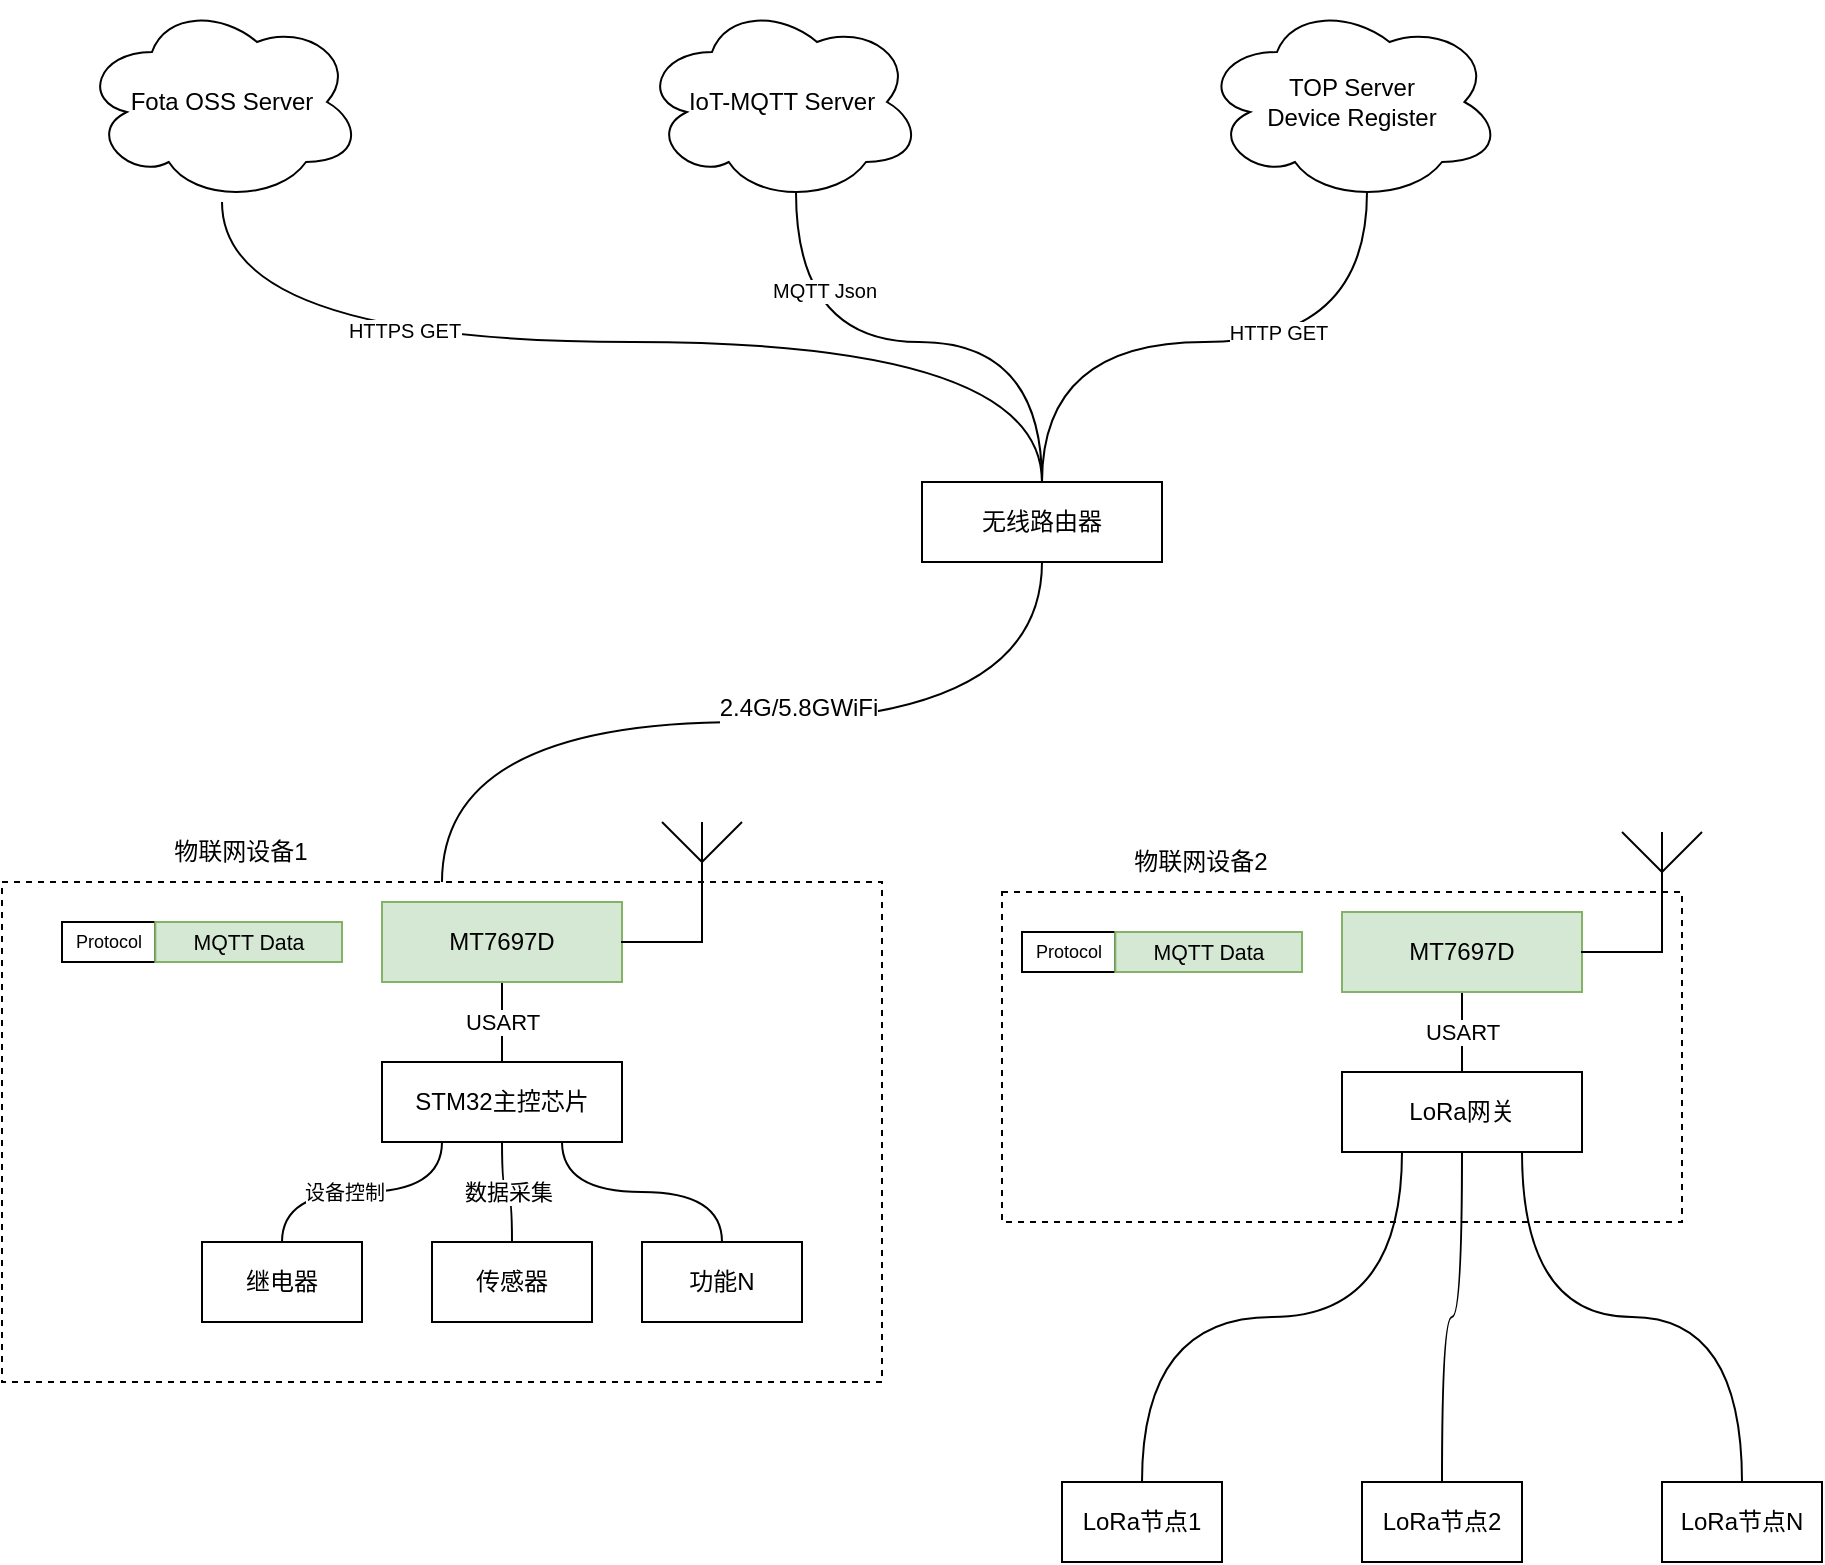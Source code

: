 <mxfile version="12.4.8" type="github">
  <diagram id="uEFxOKB--ZDihy7HPuEc" name="第 1 页">
    <mxGraphModel dx="834" dy="431" grid="1" gridSize="10" guides="1" tooltips="1" connect="1" arrows="1" fold="1" page="1" pageScale="1" pageWidth="1169" pageHeight="827" math="0" shadow="0">
      <root>
        <mxCell id="0"/>
        <mxCell id="1" parent="0"/>
        <mxCell id="xuZbQlAt7XbXwIj1dRuo-11" style="edgeStyle=orthogonalEdgeStyle;rounded=0;orthogonalLoop=1;jettySize=auto;html=1;exitX=0.5;exitY=0;exitDx=0;exitDy=0;endArrow=none;endFill=0;curved=1;" edge="1" parent="1" source="dlpDQkjk9Ghl0g33a65h-2" target="xuZbQlAt7XbXwIj1dRuo-9">
          <mxGeometry relative="1" as="geometry"/>
        </mxCell>
        <mxCell id="xuZbQlAt7XbXwIj1dRuo-23" value="2.4G/5.8GWiFi" style="text;html=1;align=center;verticalAlign=middle;resizable=0;points=[];labelBackgroundColor=#ffffff;" vertex="1" connectable="0" parent="xuZbQlAt7XbXwIj1dRuo-11">
          <mxGeometry x="0.368" y="3" relative="1" as="geometry">
            <mxPoint x="-57" y="-4" as="offset"/>
          </mxGeometry>
        </mxCell>
        <mxCell id="dlpDQkjk9Ghl0g33a65h-2" value="" style="rounded=0;whiteSpace=wrap;html=1;dashed=1;" parent="1" vertex="1">
          <mxGeometry x="120" y="500" width="440" height="250" as="geometry"/>
        </mxCell>
        <mxCell id="xuZbQlAt7XbXwIj1dRuo-3" value="USART" style="edgeStyle=orthogonalEdgeStyle;rounded=0;orthogonalLoop=1;jettySize=auto;html=1;exitX=0.5;exitY=1;exitDx=0;exitDy=0;entryX=0.5;entryY=0;entryDx=0;entryDy=0;endArrow=none;endFill=0;" edge="1" parent="1" source="dlpDQkjk9Ghl0g33a65h-3" target="Uirxl9wFZF3BG0lqKNT9-1">
          <mxGeometry relative="1" as="geometry"/>
        </mxCell>
        <mxCell id="dlpDQkjk9Ghl0g33a65h-3" value="MT7697D" style="rounded=0;whiteSpace=wrap;html=1;fillColor=#d5e8d4;strokeColor=#82b366;" parent="1" vertex="1">
          <mxGeometry x="310" y="510" width="120" height="40" as="geometry"/>
        </mxCell>
        <mxCell id="7Usn7wG0eWf6IEYnhf6R-1" value="IoT-MQTT Server" style="ellipse;shape=cloud;whiteSpace=wrap;html=1;" parent="1" vertex="1">
          <mxGeometry x="440" y="60" width="140" height="100" as="geometry"/>
        </mxCell>
        <mxCell id="7Usn7wG0eWf6IEYnhf6R-2" value="TOP Server&lt;br&gt;Device Register" style="ellipse;shape=cloud;whiteSpace=wrap;html=1;" parent="1" vertex="1">
          <mxGeometry x="720" y="60" width="150" height="100" as="geometry"/>
        </mxCell>
        <mxCell id="7Usn7wG0eWf6IEYnhf6R-3" value="Fota OSS Server" style="ellipse;shape=cloud;whiteSpace=wrap;html=1;" parent="1" vertex="1">
          <mxGeometry x="160" y="60" width="140" height="100" as="geometry"/>
        </mxCell>
        <mxCell id="xuZbQlAt7XbXwIj1dRuo-20" style="edgeStyle=orthogonalEdgeStyle;curved=1;rounded=0;orthogonalLoop=1;jettySize=auto;html=1;exitX=0.25;exitY=1;exitDx=0;exitDy=0;endArrow=none;endFill=0;" edge="1" parent="1" source="Uirxl9wFZF3BG0lqKNT9-1" target="xuZbQlAt7XbXwIj1dRuo-15">
          <mxGeometry relative="1" as="geometry"/>
        </mxCell>
        <mxCell id="xuZbQlAt7XbXwIj1dRuo-56" value="设备控制" style="text;html=1;align=center;verticalAlign=middle;resizable=0;points=[];labelBackgroundColor=#ffffff;fontSize=10;" vertex="1" connectable="0" parent="xuZbQlAt7XbXwIj1dRuo-20">
          <mxGeometry x="0.147" relative="1" as="geometry">
            <mxPoint as="offset"/>
          </mxGeometry>
        </mxCell>
        <mxCell id="xuZbQlAt7XbXwIj1dRuo-21" value="数据采集" style="edgeStyle=orthogonalEdgeStyle;curved=1;rounded=0;orthogonalLoop=1;jettySize=auto;html=1;exitX=0.5;exitY=1;exitDx=0;exitDy=0;endArrow=none;endFill=0;" edge="1" parent="1" source="Uirxl9wFZF3BG0lqKNT9-1" target="xuZbQlAt7XbXwIj1dRuo-18">
          <mxGeometry relative="1" as="geometry"/>
        </mxCell>
        <mxCell id="xuZbQlAt7XbXwIj1dRuo-22" style="edgeStyle=orthogonalEdgeStyle;curved=1;rounded=0;orthogonalLoop=1;jettySize=auto;html=1;exitX=0.75;exitY=1;exitDx=0;exitDy=0;entryX=0.5;entryY=0;entryDx=0;entryDy=0;endArrow=none;endFill=0;" edge="1" parent="1" source="Uirxl9wFZF3BG0lqKNT9-1" target="xuZbQlAt7XbXwIj1dRuo-19">
          <mxGeometry relative="1" as="geometry"/>
        </mxCell>
        <mxCell id="Uirxl9wFZF3BG0lqKNT9-1" value="STM32主控芯片" style="rounded=0;whiteSpace=wrap;html=1;" parent="1" vertex="1">
          <mxGeometry x="310" y="590" width="120" height="40" as="geometry"/>
        </mxCell>
        <mxCell id="xuZbQlAt7XbXwIj1dRuo-8" value="" style="group" vertex="1" connectable="0" parent="1">
          <mxGeometry x="430" y="470" width="50" height="60" as="geometry"/>
        </mxCell>
        <mxCell id="xuZbQlAt7XbXwIj1dRuo-4" value="" style="shape=partialRectangle;whiteSpace=wrap;html=1;top=0;left=0;fillColor=none;" vertex="1" parent="xuZbQlAt7XbXwIj1dRuo-8">
          <mxGeometry y="20" width="40" height="40" as="geometry"/>
        </mxCell>
        <mxCell id="xuZbQlAt7XbXwIj1dRuo-5" value="" style="endArrow=none;html=1;" edge="1" parent="xuZbQlAt7XbXwIj1dRuo-8">
          <mxGeometry width="50" height="50" relative="1" as="geometry">
            <mxPoint x="40" y="20" as="sourcePoint"/>
            <mxPoint x="60" as="targetPoint"/>
          </mxGeometry>
        </mxCell>
        <mxCell id="xuZbQlAt7XbXwIj1dRuo-6" value="" style="endArrow=none;html=1;" edge="1" parent="xuZbQlAt7XbXwIj1dRuo-8">
          <mxGeometry width="50" height="50" relative="1" as="geometry">
            <mxPoint x="40" y="20" as="sourcePoint"/>
            <mxPoint x="20" as="targetPoint"/>
          </mxGeometry>
        </mxCell>
        <mxCell id="xuZbQlAt7XbXwIj1dRuo-7" value="" style="endArrow=none;html=1;" edge="1" parent="xuZbQlAt7XbXwIj1dRuo-8">
          <mxGeometry width="50" height="50" relative="1" as="geometry">
            <mxPoint x="40" y="20" as="sourcePoint"/>
            <mxPoint x="40" as="targetPoint"/>
          </mxGeometry>
        </mxCell>
        <mxCell id="xuZbQlAt7XbXwIj1dRuo-12" style="edgeStyle=orthogonalEdgeStyle;curved=1;rounded=0;orthogonalLoop=1;jettySize=auto;html=1;exitX=0.5;exitY=0;exitDx=0;exitDy=0;entryX=0.55;entryY=0.95;entryDx=0;entryDy=0;entryPerimeter=0;endArrow=none;endFill=0;" edge="1" parent="1" source="xuZbQlAt7XbXwIj1dRuo-9" target="7Usn7wG0eWf6IEYnhf6R-2">
          <mxGeometry relative="1" as="geometry"/>
        </mxCell>
        <mxCell id="xuZbQlAt7XbXwIj1dRuo-54" value="HTTP GET" style="text;html=1;align=center;verticalAlign=middle;resizable=0;points=[];labelBackgroundColor=#ffffff;fontSize=10;" vertex="1" connectable="0" parent="xuZbQlAt7XbXwIj1dRuo-12">
          <mxGeometry x="0.223" y="5" relative="1" as="geometry">
            <mxPoint as="offset"/>
          </mxGeometry>
        </mxCell>
        <mxCell id="xuZbQlAt7XbXwIj1dRuo-13" style="edgeStyle=orthogonalEdgeStyle;curved=1;rounded=0;orthogonalLoop=1;jettySize=auto;html=1;exitX=0.5;exitY=0;exitDx=0;exitDy=0;entryX=0.55;entryY=0.95;entryDx=0;entryDy=0;entryPerimeter=0;endArrow=none;endFill=0;" edge="1" parent="1" source="xuZbQlAt7XbXwIj1dRuo-9" target="7Usn7wG0eWf6IEYnhf6R-1">
          <mxGeometry relative="1" as="geometry"/>
        </mxCell>
        <mxCell id="xuZbQlAt7XbXwIj1dRuo-52" value="MQTT Json" style="text;html=1;align=center;verticalAlign=middle;resizable=0;points=[];labelBackgroundColor=#ffffff;fontSize=10;" vertex="1" connectable="0" parent="xuZbQlAt7XbXwIj1dRuo-13">
          <mxGeometry x="0.634" y="-14" relative="1" as="geometry">
            <mxPoint as="offset"/>
          </mxGeometry>
        </mxCell>
        <mxCell id="xuZbQlAt7XbXwIj1dRuo-14" style="edgeStyle=orthogonalEdgeStyle;curved=1;rounded=0;orthogonalLoop=1;jettySize=auto;html=1;exitX=0.5;exitY=0;exitDx=0;exitDy=0;endArrow=none;endFill=0;" edge="1" parent="1" source="xuZbQlAt7XbXwIj1dRuo-9" target="7Usn7wG0eWf6IEYnhf6R-3">
          <mxGeometry relative="1" as="geometry"/>
        </mxCell>
        <mxCell id="xuZbQlAt7XbXwIj1dRuo-53" value="HTTPS GET" style="text;html=1;align=center;verticalAlign=middle;resizable=0;points=[];labelBackgroundColor=#ffffff;fontSize=10;" vertex="1" connectable="0" parent="xuZbQlAt7XbXwIj1dRuo-14">
          <mxGeometry x="0.417" y="-6" relative="1" as="geometry">
            <mxPoint as="offset"/>
          </mxGeometry>
        </mxCell>
        <mxCell id="xuZbQlAt7XbXwIj1dRuo-9" value="无线路由器" style="rounded=0;whiteSpace=wrap;html=1;" vertex="1" parent="1">
          <mxGeometry x="580" y="300" width="120" height="40" as="geometry"/>
        </mxCell>
        <mxCell id="xuZbQlAt7XbXwIj1dRuo-15" value="继电器" style="rounded=0;whiteSpace=wrap;html=1;" vertex="1" parent="1">
          <mxGeometry x="220" y="680" width="80" height="40" as="geometry"/>
        </mxCell>
        <mxCell id="xuZbQlAt7XbXwIj1dRuo-18" value="传感器" style="rounded=0;whiteSpace=wrap;html=1;" vertex="1" parent="1">
          <mxGeometry x="335" y="680" width="80" height="40" as="geometry"/>
        </mxCell>
        <mxCell id="xuZbQlAt7XbXwIj1dRuo-19" value="功能N" style="rounded=0;whiteSpace=wrap;html=1;" vertex="1" parent="1">
          <mxGeometry x="440" y="680" width="80" height="40" as="geometry"/>
        </mxCell>
        <mxCell id="xuZbQlAt7XbXwIj1dRuo-32" value="物联网设备1" style="text;html=1;align=center;verticalAlign=middle;resizable=0;points=[];autosize=1;" vertex="1" parent="1">
          <mxGeometry x="199" y="475" width="80" height="20" as="geometry"/>
        </mxCell>
        <mxCell id="xuZbQlAt7XbXwIj1dRuo-51" value="" style="group" vertex="1" connectable="0" parent="1">
          <mxGeometry x="150" y="520" width="140" height="20" as="geometry"/>
        </mxCell>
        <mxCell id="xuZbQlAt7XbXwIj1dRuo-49" value="Protocol" style="rounded=0;whiteSpace=wrap;html=1;fontSize=9;" vertex="1" parent="xuZbQlAt7XbXwIj1dRuo-51">
          <mxGeometry width="46.667" height="20" as="geometry"/>
        </mxCell>
        <mxCell id="xuZbQlAt7XbXwIj1dRuo-50" value="&lt;font style=&quot;font-size: 10.667px&quot;&gt;MQTT Data&lt;/font&gt;" style="rounded=0;whiteSpace=wrap;html=1;fillColor=#d5e8d4;strokeColor=#82b366;fontSize=10;" vertex="1" parent="xuZbQlAt7XbXwIj1dRuo-51">
          <mxGeometry x="46.67" width="93.33" height="20" as="geometry"/>
        </mxCell>
        <mxCell id="xuZbQlAt7XbXwIj1dRuo-57" value="" style="rounded=0;whiteSpace=wrap;html=1;dashed=1;" vertex="1" parent="1">
          <mxGeometry x="620" y="505" width="340" height="165" as="geometry"/>
        </mxCell>
        <mxCell id="xuZbQlAt7XbXwIj1dRuo-58" value="USART" style="edgeStyle=orthogonalEdgeStyle;rounded=0;orthogonalLoop=1;jettySize=auto;html=1;exitX=0.5;exitY=1;exitDx=0;exitDy=0;entryX=0.5;entryY=0;entryDx=0;entryDy=0;endArrow=none;endFill=0;" edge="1" parent="1" source="xuZbQlAt7XbXwIj1dRuo-59" target="xuZbQlAt7XbXwIj1dRuo-64">
          <mxGeometry relative="1" as="geometry"/>
        </mxCell>
        <mxCell id="xuZbQlAt7XbXwIj1dRuo-59" value="MT7697D" style="rounded=0;whiteSpace=wrap;html=1;fillColor=#d5e8d4;strokeColor=#82b366;" vertex="1" parent="1">
          <mxGeometry x="790" y="515" width="120" height="40" as="geometry"/>
        </mxCell>
        <mxCell id="xuZbQlAt7XbXwIj1dRuo-79" style="edgeStyle=orthogonalEdgeStyle;curved=1;rounded=0;orthogonalLoop=1;jettySize=auto;html=1;exitX=0.25;exitY=1;exitDx=0;exitDy=0;entryX=0.5;entryY=0;entryDx=0;entryDy=0;endArrow=none;endFill=0;fontSize=10;" edge="1" parent="1" source="xuZbQlAt7XbXwIj1dRuo-64" target="xuZbQlAt7XbXwIj1dRuo-71">
          <mxGeometry relative="1" as="geometry"/>
        </mxCell>
        <mxCell id="xuZbQlAt7XbXwIj1dRuo-82" style="edgeStyle=orthogonalEdgeStyle;curved=1;rounded=0;orthogonalLoop=1;jettySize=auto;html=1;exitX=0.5;exitY=1;exitDx=0;exitDy=0;entryX=0.5;entryY=0;entryDx=0;entryDy=0;endArrow=none;endFill=0;fontSize=10;" edge="1" parent="1" source="xuZbQlAt7XbXwIj1dRuo-64" target="xuZbQlAt7XbXwIj1dRuo-77">
          <mxGeometry relative="1" as="geometry"/>
        </mxCell>
        <mxCell id="xuZbQlAt7XbXwIj1dRuo-83" style="edgeStyle=orthogonalEdgeStyle;curved=1;rounded=0;orthogonalLoop=1;jettySize=auto;html=1;exitX=0.75;exitY=1;exitDx=0;exitDy=0;endArrow=none;endFill=0;fontSize=10;" edge="1" parent="1" source="xuZbQlAt7XbXwIj1dRuo-64" target="xuZbQlAt7XbXwIj1dRuo-78">
          <mxGeometry relative="1" as="geometry"/>
        </mxCell>
        <mxCell id="xuZbQlAt7XbXwIj1dRuo-64" value="LoRa网关" style="rounded=0;whiteSpace=wrap;html=1;" vertex="1" parent="1">
          <mxGeometry x="790" y="595" width="120" height="40" as="geometry"/>
        </mxCell>
        <mxCell id="xuZbQlAt7XbXwIj1dRuo-65" value="" style="group" vertex="1" connectable="0" parent="1">
          <mxGeometry x="910" y="475" width="50" height="60" as="geometry"/>
        </mxCell>
        <mxCell id="xuZbQlAt7XbXwIj1dRuo-66" value="" style="shape=partialRectangle;whiteSpace=wrap;html=1;top=0;left=0;fillColor=none;" vertex="1" parent="xuZbQlAt7XbXwIj1dRuo-65">
          <mxGeometry y="20" width="40" height="40" as="geometry"/>
        </mxCell>
        <mxCell id="xuZbQlAt7XbXwIj1dRuo-67" value="" style="endArrow=none;html=1;" edge="1" parent="xuZbQlAt7XbXwIj1dRuo-65">
          <mxGeometry width="50" height="50" relative="1" as="geometry">
            <mxPoint x="40" y="20" as="sourcePoint"/>
            <mxPoint x="60" as="targetPoint"/>
          </mxGeometry>
        </mxCell>
        <mxCell id="xuZbQlAt7XbXwIj1dRuo-68" value="" style="endArrow=none;html=1;" edge="1" parent="xuZbQlAt7XbXwIj1dRuo-65">
          <mxGeometry width="50" height="50" relative="1" as="geometry">
            <mxPoint x="40" y="20" as="sourcePoint"/>
            <mxPoint x="20" as="targetPoint"/>
          </mxGeometry>
        </mxCell>
        <mxCell id="xuZbQlAt7XbXwIj1dRuo-69" value="" style="endArrow=none;html=1;" edge="1" parent="xuZbQlAt7XbXwIj1dRuo-65">
          <mxGeometry width="50" height="50" relative="1" as="geometry">
            <mxPoint x="40" y="20" as="sourcePoint"/>
            <mxPoint x="40" as="targetPoint"/>
          </mxGeometry>
        </mxCell>
        <mxCell id="xuZbQlAt7XbXwIj1dRuo-71" value="LoRa节点1" style="rounded=0;whiteSpace=wrap;html=1;" vertex="1" parent="1">
          <mxGeometry x="650" y="800" width="80" height="40" as="geometry"/>
        </mxCell>
        <mxCell id="xuZbQlAt7XbXwIj1dRuo-73" value="物联网设备2" style="text;html=1;align=center;verticalAlign=middle;resizable=0;points=[];autosize=1;" vertex="1" parent="1">
          <mxGeometry x="679" y="480" width="80" height="20" as="geometry"/>
        </mxCell>
        <mxCell id="xuZbQlAt7XbXwIj1dRuo-74" value="" style="group" vertex="1" connectable="0" parent="1">
          <mxGeometry x="630" y="525" width="140" height="20" as="geometry"/>
        </mxCell>
        <mxCell id="xuZbQlAt7XbXwIj1dRuo-75" value="Protocol" style="rounded=0;whiteSpace=wrap;html=1;fontSize=9;" vertex="1" parent="xuZbQlAt7XbXwIj1dRuo-74">
          <mxGeometry width="46.667" height="20" as="geometry"/>
        </mxCell>
        <mxCell id="xuZbQlAt7XbXwIj1dRuo-76" value="&lt;font style=&quot;font-size: 10.667px&quot;&gt;MQTT Data&lt;/font&gt;" style="rounded=0;whiteSpace=wrap;html=1;fillColor=#d5e8d4;strokeColor=#82b366;fontSize=10;" vertex="1" parent="xuZbQlAt7XbXwIj1dRuo-74">
          <mxGeometry x="46.67" width="93.33" height="20" as="geometry"/>
        </mxCell>
        <mxCell id="xuZbQlAt7XbXwIj1dRuo-77" value="LoRa节点2" style="rounded=0;whiteSpace=wrap;html=1;" vertex="1" parent="1">
          <mxGeometry x="800" y="800" width="80" height="40" as="geometry"/>
        </mxCell>
        <mxCell id="xuZbQlAt7XbXwIj1dRuo-78" value="LoRa节点N" style="rounded=0;whiteSpace=wrap;html=1;" vertex="1" parent="1">
          <mxGeometry x="950" y="800" width="80" height="40" as="geometry"/>
        </mxCell>
      </root>
    </mxGraphModel>
  </diagram>
</mxfile>
